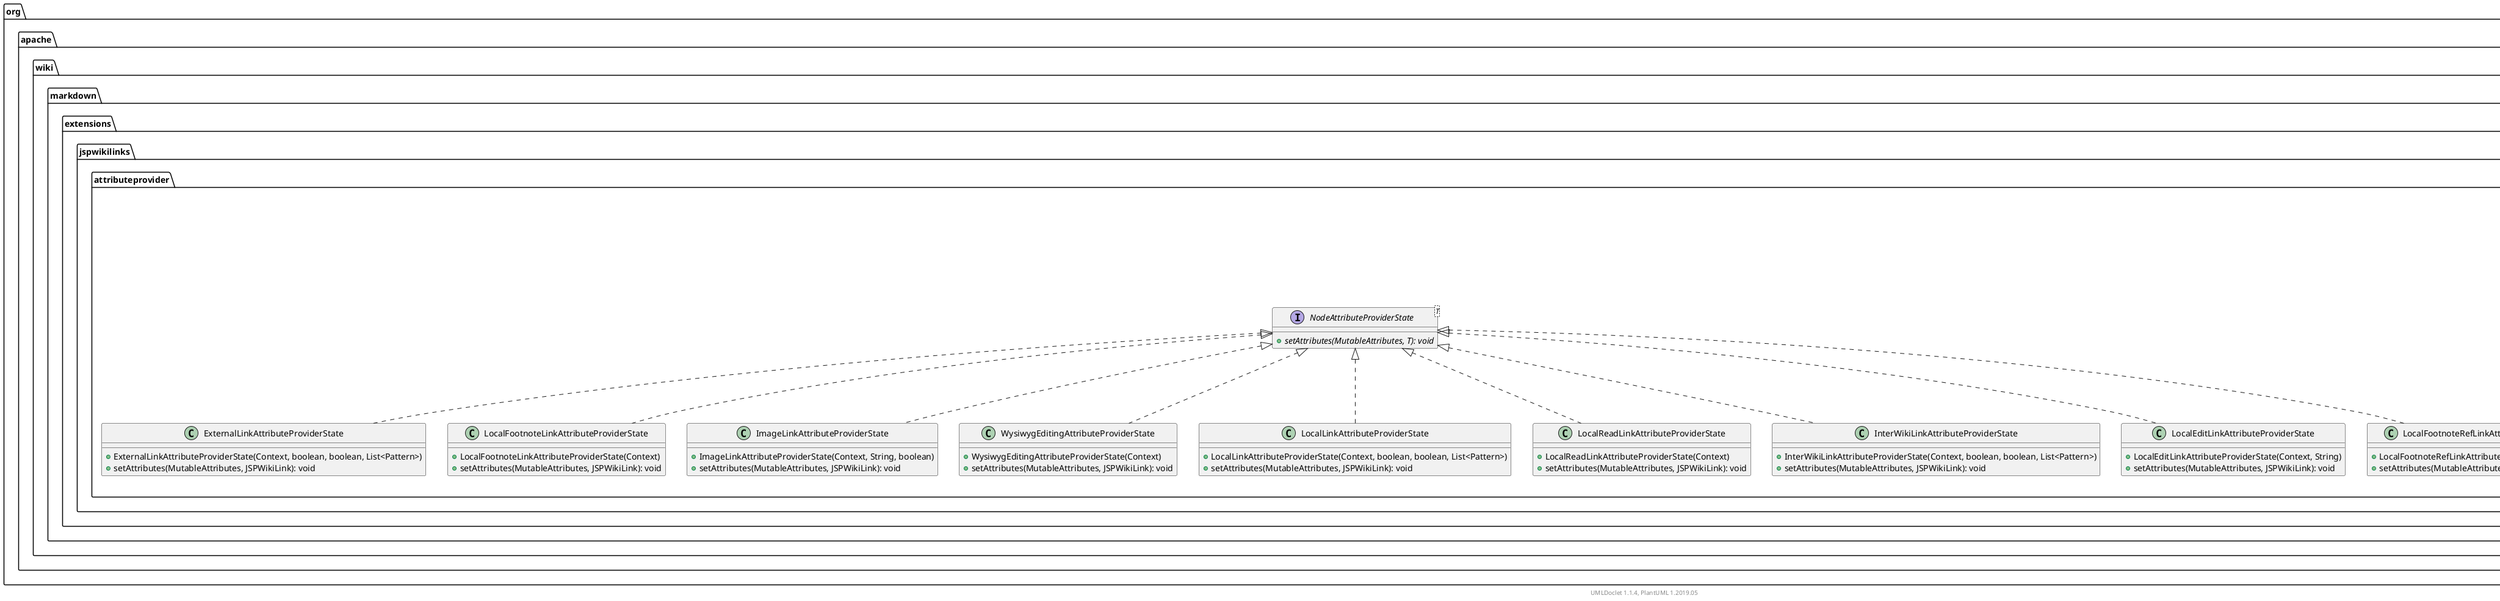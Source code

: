 @startuml

    namespace org.apache.wiki.markdown.extensions.jspwikilinks.attributeprovider {

        class ExternalLinkAttributeProviderState [[ExternalLinkAttributeProviderState.html]] {
            +ExternalLinkAttributeProviderState(Context, boolean, boolean, List<Pattern>)
            +setAttributes(MutableAttributes, JSPWikiLink): void
        }

        class JSPWikiLinkAttributeProvider [[JSPWikiLinkAttributeProvider.html]] {
            #wikiContext: Context
            #linkOperations: LinkParsingOperations
            +JSPWikiLinkAttributeProvider(Context, boolean, List<Pattern>)
            +setAttributes(Node, AttributablePart, MutableAttributes): void
        }

        interface NodeAttributeProviderState<T> [[NodeAttributeProviderState.html]] {
            {abstract} +setAttributes(MutableAttributes, T): void
        }

        class LocalFootnoteLinkAttributeProviderState [[LocalFootnoteLinkAttributeProviderState.html]] {
            +LocalFootnoteLinkAttributeProviderState(Context)
            +setAttributes(MutableAttributes, JSPWikiLink): void
        }

        class ImageLinkAttributeProviderState [[ImageLinkAttributeProviderState.html]] {
            +ImageLinkAttributeProviderState(Context, String, boolean)
            +setAttributes(MutableAttributes, JSPWikiLink): void
        }

        class WysiwygEditingAttributeProviderState [[WysiwygEditingAttributeProviderState.html]] {
            +WysiwygEditingAttributeProviderState(Context)
            +setAttributes(MutableAttributes, JSPWikiLink): void
        }

        class LocalLinkAttributeProviderState [[LocalLinkAttributeProviderState.html]] {
            +LocalLinkAttributeProviderState(Context, boolean, boolean, List<Pattern>)
            +setAttributes(MutableAttributes, JSPWikiLink): void
        }

        class LocalReadLinkAttributeProviderState [[LocalReadLinkAttributeProviderState.html]] {
            +LocalReadLinkAttributeProviderState(Context)
            +setAttributes(MutableAttributes, JSPWikiLink): void
        }

        class InterWikiLinkAttributeProviderState [[InterWikiLinkAttributeProviderState.html]] {
            +InterWikiLinkAttributeProviderState(Context, boolean, boolean, List<Pattern>)
            +setAttributes(MutableAttributes, JSPWikiLink): void
        }

        class LocalEditLinkAttributeProviderState [[LocalEditLinkAttributeProviderState.html]] {
            +LocalEditLinkAttributeProviderState(Context, String)
            +setAttributes(MutableAttributes, JSPWikiLink): void
        }

        class LocalFootnoteRefLinkAttributeProviderState [[LocalFootnoteRefLinkAttributeProviderState.html]] {
            +LocalFootnoteRefLinkAttributeProviderState(Context)
            +setAttributes(MutableAttributes, JSPWikiLink): void
        }

        class JSPWikiLinkAttributeProviderFactory [[JSPWikiLinkAttributeProviderFactory.html]] {
            +JSPWikiLinkAttributeProviderFactory(Context, boolean, List<Pattern>)
            +apply(LinkResolverContext): AttributeProvider
        }

        NodeAttributeProviderState <|.. ExternalLinkAttributeProviderState

        interface com.vladsch.flexmark.html.AttributeProvider {
            {abstract} +setAttributes(Node, AttributablePart, MutableAttributes): void
        }
        com.vladsch.flexmark.html.AttributeProvider <|.. JSPWikiLinkAttributeProvider

        NodeAttributeProviderState <|.. LocalFootnoteLinkAttributeProviderState

        NodeAttributeProviderState <|.. ImageLinkAttributeProviderState

        NodeAttributeProviderState <|.. WysiwygEditingAttributeProviderState

        NodeAttributeProviderState <|.. LocalLinkAttributeProviderState

        NodeAttributeProviderState <|.. LocalReadLinkAttributeProviderState

        NodeAttributeProviderState <|.. InterWikiLinkAttributeProviderState

        NodeAttributeProviderState <|.. LocalEditLinkAttributeProviderState

        NodeAttributeProviderState <|.. LocalFootnoteRefLinkAttributeProviderState

        abstract class com.vladsch.flexmark.html.IndependentAttributeProviderFactory
        com.vladsch.flexmark.html.IndependentAttributeProviderFactory <|-- JSPWikiLinkAttributeProviderFactory

    }


    center footer UMLDoclet 1.1.4, PlantUML 1.2019.05
@enduml
